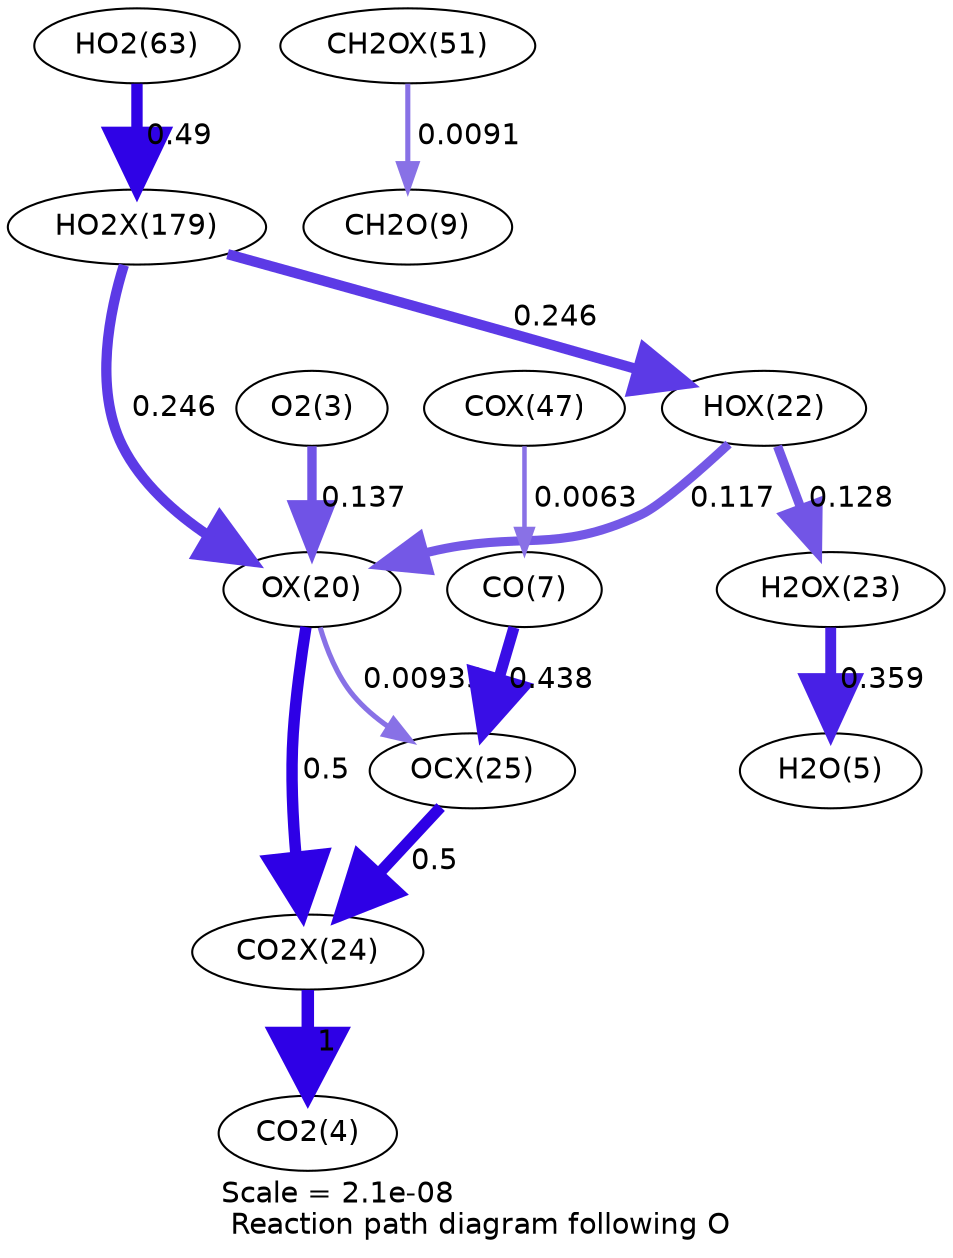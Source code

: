 digraph reaction_paths {
center=1;
s5 -> s62[fontname="Helvetica", penwidth=4.5, arrowsize=2.25, color="0.7, 0.637, 0.9"
, label=" 0.137"];
s64 -> s62[fontname="Helvetica", penwidth=4.38, arrowsize=2.19, color="0.7, 0.617, 0.9"
, label=" 0.117"];
s62 -> s67[fontname="Helvetica", penwidth=2.47, arrowsize=1.24, color="0.7, 0.509, 0.9"
, label=" 0.00933"];
s62 -> s66[fontname="Helvetica", penwidth=5.48, arrowsize=2.74, color="0.7, 1, 0.9"
, label=" 0.5"];
s82 -> s62[fontname="Helvetica", penwidth=4.94, arrowsize=2.47, color="0.7, 0.746, 0.9"
, label=" 0.246"];
s64 -> s65[fontname="Helvetica", penwidth=4.45, arrowsize=2.23, color="0.7, 0.628, 0.9"
, label=" 0.128"];
s82 -> s64[fontname="Helvetica", penwidth=4.94, arrowsize=2.47, color="0.7, 0.746, 0.9"
, label=" 0.246"];
s65 -> s7[fontname="Helvetica", penwidth=5.23, arrowsize=2.61, color="0.7, 0.859, 0.9"
, label=" 0.359"];
s9 -> s67[fontname="Helvetica", penwidth=5.38, arrowsize=2.69, color="0.7, 0.938, 0.9"
, label=" 0.438"];
s73 -> s9[fontname="Helvetica", penwidth=2.17, arrowsize=1.09, color="0.7, 0.506, 0.9"
, label=" 0.0063"];
s67 -> s66[fontname="Helvetica", penwidth=5.48, arrowsize=2.74, color="0.7, 1, 0.9"
, label=" 0.5"];
s76 -> s11[fontname="Helvetica", penwidth=2.45, arrowsize=1.23, color="0.7, 0.509, 0.9"
, label=" 0.0091"];
s66 -> s6[fontname="Helvetica", penwidth=6, arrowsize=3, color="0.7, 1.5, 0.9"
, label=" 1"];
s28 -> s82[fontname="Helvetica", penwidth=5.46, arrowsize=2.73, color="0.7, 0.99, 0.9"
, label=" 0.49"];
s5 [ fontname="Helvetica", label="O2(3)"];
s6 [ fontname="Helvetica", label="CO2(4)"];
s7 [ fontname="Helvetica", label="H2O(5)"];
s9 [ fontname="Helvetica", label="CO(7)"];
s11 [ fontname="Helvetica", label="CH2O(9)"];
s28 [ fontname="Helvetica", label="HO2(63)"];
s62 [ fontname="Helvetica", label="OX(20)"];
s64 [ fontname="Helvetica", label="HOX(22)"];
s65 [ fontname="Helvetica", label="H2OX(23)"];
s66 [ fontname="Helvetica", label="CO2X(24)"];
s67 [ fontname="Helvetica", label="OCX(25)"];
s73 [ fontname="Helvetica", label="COX(47)"];
s76 [ fontname="Helvetica", label="CH2OX(51)"];
s82 [ fontname="Helvetica", label="HO2X(179)"];
 label = "Scale = 2.1e-08\l Reaction path diagram following O";
 fontname = "Helvetica";
}
